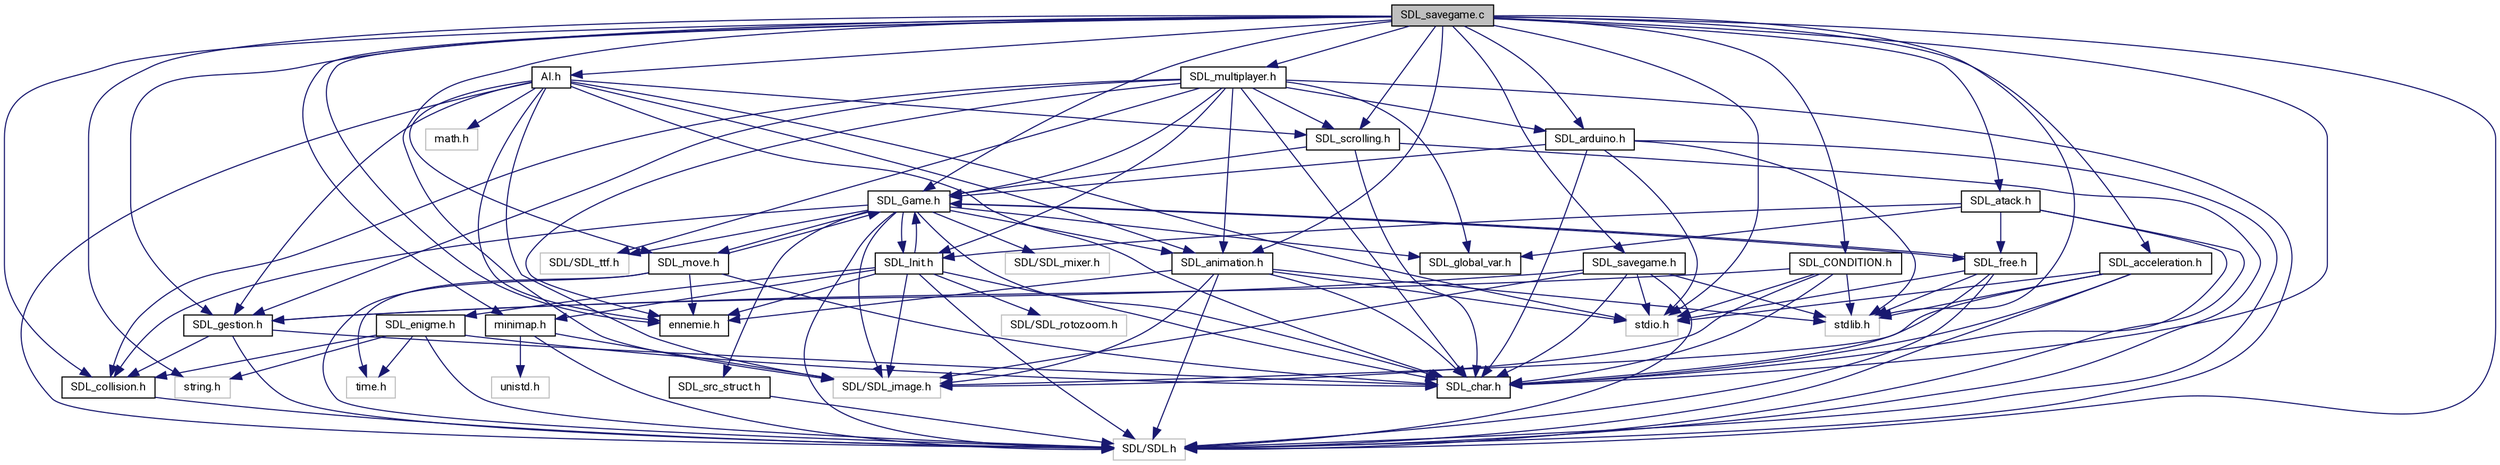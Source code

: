 digraph "SDL_savegame.c"
{
 // LATEX_PDF_SIZE
  edge [fontname="Roboto",fontsize="10",labelfontname="Roboto",labelfontsize="10"];
  node [fontname="Roboto",fontsize="10",shape=record];
  Node0 [label="SDL_savegame.c",height=0.2,width=0.4,color="black", fillcolor="grey75", style="filled", fontcolor="black",tooltip="save game"];
  Node0 -> Node1 [color="midnightblue",fontsize="10",style="solid",fontname="Roboto"];
  Node1 [label="stdio.h",height=0.2,width=0.4,color="grey75", fillcolor="white", style="filled",tooltip=" "];
  Node0 -> Node2 [color="midnightblue",fontsize="10",style="solid",fontname="Roboto"];
  Node2 [label="stdlib.h",height=0.2,width=0.4,color="grey75", fillcolor="white", style="filled",tooltip=" "];
  Node0 -> Node3 [color="midnightblue",fontsize="10",style="solid",fontname="Roboto"];
  Node3 [label="SDL/SDL.h",height=0.2,width=0.4,color="grey75", fillcolor="white", style="filled",tooltip=" "];
  Node0 -> Node4 [color="midnightblue",fontsize="10",style="solid",fontname="Roboto"];
  Node4 [label="SDL/SDL_image.h",height=0.2,width=0.4,color="grey75", fillcolor="white", style="filled",tooltip=" "];
  Node0 -> Node5 [color="midnightblue",fontsize="10",style="solid",fontname="Roboto"];
  Node5 [label="SDL_char.h",height=0.2,width=0.4,color="black", fillcolor="white", style="filled",URL="$SDL__char_8h.html",tooltip=" "];
  Node0 -> Node6 [color="midnightblue",fontsize="10",style="solid",fontname="Roboto"];
  Node6 [label="SDL_gestion.h",height=0.2,width=0.4,color="black", fillcolor="white", style="filled",URL="$SDL__gestion_8h.html",tooltip=" "];
  Node6 -> Node3 [color="midnightblue",fontsize="10",style="solid",fontname="Roboto"];
  Node6 -> Node7 [color="midnightblue",fontsize="10",style="solid",fontname="Roboto"];
  Node7 [label="SDL_collision.h",height=0.2,width=0.4,color="black", fillcolor="white", style="filled",URL="$SDL__collision_8h.html",tooltip=" "];
  Node7 -> Node3 [color="midnightblue",fontsize="10",style="solid",fontname="Roboto"];
  Node6 -> Node5 [color="midnightblue",fontsize="10",style="solid",fontname="Roboto"];
  Node0 -> Node8 [color="midnightblue",fontsize="10",style="solid",fontname="Roboto"];
  Node8 [label="string.h",height=0.2,width=0.4,color="grey75", fillcolor="white", style="filled",tooltip=" "];
  Node0 -> Node9 [color="midnightblue",fontsize="10",style="solid",fontname="Roboto"];
  Node9 [label="SDL_Game.h",height=0.2,width=0.4,color="black", fillcolor="white", style="filled",URL="$SDL__Game_8h.html",tooltip=" "];
  Node9 -> Node3 [color="midnightblue",fontsize="10",style="solid",fontname="Roboto"];
  Node9 -> Node4 [color="midnightblue",fontsize="10",style="solid",fontname="Roboto"];
  Node9 -> Node10 [color="midnightblue",fontsize="10",style="solid",fontname="Roboto"];
  Node10 [label="SDL/SDL_mixer.h",height=0.2,width=0.4,color="grey75", fillcolor="white", style="filled",tooltip=" "];
  Node9 -> Node11 [color="midnightblue",fontsize="10",style="solid",fontname="Roboto"];
  Node11 [label="SDL/SDL_ttf.h",height=0.2,width=0.4,color="grey75", fillcolor="white", style="filled",tooltip=" "];
  Node9 -> Node12 [color="midnightblue",fontsize="10",style="solid",fontname="Roboto"];
  Node12 [label="SDL_src_struct.h",height=0.2,width=0.4,color="black", fillcolor="white", style="filled",URL="$SDL__src__struct_8h.html",tooltip=" "];
  Node12 -> Node3 [color="midnightblue",fontsize="10",style="solid",fontname="Roboto"];
  Node9 -> Node5 [color="midnightblue",fontsize="10",style="solid",fontname="Roboto"];
  Node9 -> Node13 [color="midnightblue",fontsize="10",style="solid",fontname="Roboto"];
  Node13 [label="SDL_move.h",height=0.2,width=0.4,color="black", fillcolor="white", style="filled",URL="$SDL__move_8h.html",tooltip=" "];
  Node13 -> Node14 [color="midnightblue",fontsize="10",style="solid",fontname="Roboto"];
  Node14 [label="time.h",height=0.2,width=0.4,color="grey75", fillcolor="white", style="filled",tooltip=" "];
  Node13 -> Node3 [color="midnightblue",fontsize="10",style="solid",fontname="Roboto"];
  Node13 -> Node5 [color="midnightblue",fontsize="10",style="solid",fontname="Roboto"];
  Node13 -> Node9 [color="midnightblue",fontsize="10",style="solid",fontname="Roboto"];
  Node13 -> Node15 [color="midnightblue",fontsize="10",style="solid",fontname="Roboto"];
  Node15 [label="ennemie.h",height=0.2,width=0.4,color="black", fillcolor="white", style="filled",URL="$ennemie_8h.html",tooltip=" "];
  Node9 -> Node16 [color="midnightblue",fontsize="10",style="solid",fontname="Roboto"];
  Node16 [label="SDL_animation.h",height=0.2,width=0.4,color="black", fillcolor="white", style="filled",URL="$SDL__animation_8h.html",tooltip=" "];
  Node16 -> Node3 [color="midnightblue",fontsize="10",style="solid",fontname="Roboto"];
  Node16 -> Node4 [color="midnightblue",fontsize="10",style="solid",fontname="Roboto"];
  Node16 -> Node2 [color="midnightblue",fontsize="10",style="solid",fontname="Roboto"];
  Node16 -> Node1 [color="midnightblue",fontsize="10",style="solid",fontname="Roboto"];
  Node16 -> Node5 [color="midnightblue",fontsize="10",style="solid",fontname="Roboto"];
  Node16 -> Node15 [color="midnightblue",fontsize="10",style="solid",fontname="Roboto"];
  Node9 -> Node7 [color="midnightblue",fontsize="10",style="solid",fontname="Roboto"];
  Node9 -> Node17 [color="midnightblue",fontsize="10",style="solid",fontname="Roboto"];
  Node17 [label="SDL_free.h",height=0.2,width=0.4,color="black", fillcolor="white", style="filled",URL="$SDL__free_8h.html",tooltip=" "];
  Node17 -> Node3 [color="midnightblue",fontsize="10",style="solid",fontname="Roboto"];
  Node17 -> Node2 [color="midnightblue",fontsize="10",style="solid",fontname="Roboto"];
  Node17 -> Node1 [color="midnightblue",fontsize="10",style="solid",fontname="Roboto"];
  Node17 -> Node5 [color="midnightblue",fontsize="10",style="solid",fontname="Roboto"];
  Node17 -> Node9 [color="midnightblue",fontsize="10",style="solid",fontname="Roboto"];
  Node9 -> Node18 [color="midnightblue",fontsize="10",style="solid",fontname="Roboto"];
  Node18 [label="SDL_Init.h",height=0.2,width=0.4,color="black", fillcolor="white", style="filled",URL="$SDL__Init_8h.html",tooltip=" "];
  Node18 -> Node3 [color="midnightblue",fontsize="10",style="solid",fontname="Roboto"];
  Node18 -> Node4 [color="midnightblue",fontsize="10",style="solid",fontname="Roboto"];
  Node18 -> Node5 [color="midnightblue",fontsize="10",style="solid",fontname="Roboto"];
  Node18 -> Node19 [color="midnightblue",fontsize="10",style="solid",fontname="Roboto"];
  Node19 [label="SDL_enigme.h",height=0.2,width=0.4,color="black", fillcolor="white", style="filled",URL="$SDL__enigme_8h.html",tooltip=" "];
  Node19 -> Node8 [color="midnightblue",fontsize="10",style="solid",fontname="Roboto"];
  Node19 -> Node3 [color="midnightblue",fontsize="10",style="solid",fontname="Roboto"];
  Node19 -> Node14 [color="midnightblue",fontsize="10",style="solid",fontname="Roboto"];
  Node19 -> Node5 [color="midnightblue",fontsize="10",style="solid",fontname="Roboto"];
  Node19 -> Node7 [color="midnightblue",fontsize="10",style="solid",fontname="Roboto"];
  Node18 -> Node9 [color="midnightblue",fontsize="10",style="solid",fontname="Roboto"];
  Node18 -> Node15 [color="midnightblue",fontsize="10",style="solid",fontname="Roboto"];
  Node18 -> Node20 [color="midnightblue",fontsize="10",style="solid",fontname="Roboto"];
  Node20 [label="minimap.h",height=0.2,width=0.4,color="black", fillcolor="white", style="filled",URL="$minimap_8h.html",tooltip=" "];
  Node20 -> Node3 [color="midnightblue",fontsize="10",style="solid",fontname="Roboto"];
  Node20 -> Node4 [color="midnightblue",fontsize="10",style="solid",fontname="Roboto"];
  Node20 -> Node21 [color="midnightblue",fontsize="10",style="solid",fontname="Roboto"];
  Node21 [label="unistd.h",height=0.2,width=0.4,color="grey75", fillcolor="white", style="filled",tooltip=" "];
  Node18 -> Node22 [color="midnightblue",fontsize="10",style="solid",fontname="Roboto"];
  Node22 [label="SDL/SDL_rotozoom.h",height=0.2,width=0.4,color="grey75", fillcolor="white", style="filled",tooltip=" "];
  Node9 -> Node23 [color="midnightblue",fontsize="10",style="solid",fontname="Roboto"];
  Node23 [label="SDL_global_var.h",height=0.2,width=0.4,color="black", fillcolor="white", style="filled",URL="$SDL__global__var_8h.html",tooltip=" "];
  Node0 -> Node24 [color="midnightblue",fontsize="10",style="solid",fontname="Roboto"];
  Node24 [label="SDL_scrolling.h",height=0.2,width=0.4,color="black", fillcolor="white", style="filled",URL="$SDL__scrolling_8h.html",tooltip=" "];
  Node24 -> Node3 [color="midnightblue",fontsize="10",style="solid",fontname="Roboto"];
  Node24 -> Node5 [color="midnightblue",fontsize="10",style="solid",fontname="Roboto"];
  Node24 -> Node9 [color="midnightblue",fontsize="10",style="solid",fontname="Roboto"];
  Node0 -> Node16 [color="midnightblue",fontsize="10",style="solid",fontname="Roboto"];
  Node0 -> Node7 [color="midnightblue",fontsize="10",style="solid",fontname="Roboto"];
  Node0 -> Node25 [color="midnightblue",fontsize="10",style="solid",fontname="Roboto"];
  Node25 [label="SDL_arduino.h",height=0.2,width=0.4,color="black", fillcolor="white", style="filled",URL="$SDL__arduino_8h.html",tooltip=" "];
  Node25 -> Node3 [color="midnightblue",fontsize="10",style="solid",fontname="Roboto"];
  Node25 -> Node5 [color="midnightblue",fontsize="10",style="solid",fontname="Roboto"];
  Node25 -> Node9 [color="midnightblue",fontsize="10",style="solid",fontname="Roboto"];
  Node25 -> Node2 [color="midnightblue",fontsize="10",style="solid",fontname="Roboto"];
  Node25 -> Node1 [color="midnightblue",fontsize="10",style="solid",fontname="Roboto"];
  Node0 -> Node26 [color="midnightblue",fontsize="10",style="solid",fontname="Roboto"];
  Node26 [label="AI.h",height=0.2,width=0.4,color="black", fillcolor="white", style="filled",URL="$AI_8h.html",tooltip=" "];
  Node26 -> Node1 [color="midnightblue",fontsize="10",style="solid",fontname="Roboto"];
  Node26 -> Node3 [color="midnightblue",fontsize="10",style="solid",fontname="Roboto"];
  Node26 -> Node4 [color="midnightblue",fontsize="10",style="solid",fontname="Roboto"];
  Node26 -> Node27 [color="midnightblue",fontsize="10",style="solid",fontname="Roboto"];
  Node27 [label="math.h",height=0.2,width=0.4,color="grey75", fillcolor="white", style="filled",tooltip=" "];
  Node26 -> Node5 [color="midnightblue",fontsize="10",style="solid",fontname="Roboto"];
  Node26 -> Node15 [color="midnightblue",fontsize="10",style="solid",fontname="Roboto"];
  Node26 -> Node6 [color="midnightblue",fontsize="10",style="solid",fontname="Roboto"];
  Node26 -> Node13 [color="midnightblue",fontsize="10",style="solid",fontname="Roboto"];
  Node26 -> Node16 [color="midnightblue",fontsize="10",style="solid",fontname="Roboto"];
  Node26 -> Node24 [color="midnightblue",fontsize="10",style="solid",fontname="Roboto"];
  Node0 -> Node15 [color="midnightblue",fontsize="10",style="solid",fontname="Roboto"];
  Node0 -> Node28 [color="midnightblue",fontsize="10",style="solid",fontname="Roboto"];
  Node28 [label="SDL_multiplayer.h",height=0.2,width=0.4,color="black", fillcolor="white", style="filled",URL="$SDL__multiplayer_8h.html",tooltip=" "];
  Node28 -> Node3 [color="midnightblue",fontsize="10",style="solid",fontname="Roboto"];
  Node28 -> Node11 [color="midnightblue",fontsize="10",style="solid",fontname="Roboto"];
  Node28 -> Node5 [color="midnightblue",fontsize="10",style="solid",fontname="Roboto"];
  Node28 -> Node23 [color="midnightblue",fontsize="10",style="solid",fontname="Roboto"];
  Node28 -> Node18 [color="midnightblue",fontsize="10",style="solid",fontname="Roboto"];
  Node28 -> Node9 [color="midnightblue",fontsize="10",style="solid",fontname="Roboto"];
  Node28 -> Node24 [color="midnightblue",fontsize="10",style="solid",fontname="Roboto"];
  Node28 -> Node6 [color="midnightblue",fontsize="10",style="solid",fontname="Roboto"];
  Node28 -> Node16 [color="midnightblue",fontsize="10",style="solid",fontname="Roboto"];
  Node28 -> Node7 [color="midnightblue",fontsize="10",style="solid",fontname="Roboto"];
  Node28 -> Node25 [color="midnightblue",fontsize="10",style="solid",fontname="Roboto"];
  Node28 -> Node15 [color="midnightblue",fontsize="10",style="solid",fontname="Roboto"];
  Node0 -> Node29 [color="midnightblue",fontsize="10",style="solid",fontname="Roboto"];
  Node29 [label="SDL_atack.h",height=0.2,width=0.4,color="black", fillcolor="white", style="filled",URL="$SDL__atack_8h.html",tooltip=" "];
  Node29 -> Node23 [color="midnightblue",fontsize="10",style="solid",fontname="Roboto"];
  Node29 -> Node18 [color="midnightblue",fontsize="10",style="solid",fontname="Roboto"];
  Node29 -> Node17 [color="midnightblue",fontsize="10",style="solid",fontname="Roboto"];
  Node29 -> Node5 [color="midnightblue",fontsize="10",style="solid",fontname="Roboto"];
  Node29 -> Node3 [color="midnightblue",fontsize="10",style="solid",fontname="Roboto"];
  Node0 -> Node20 [color="midnightblue",fontsize="10",style="solid",fontname="Roboto"];
  Node0 -> Node30 [color="midnightblue",fontsize="10",style="solid",fontname="Roboto"];
  Node30 [label="SDL_acceleration.h",height=0.2,width=0.4,color="black", fillcolor="white", style="filled",URL="$SDL__acceleration_8h.html",tooltip=" "];
  Node30 -> Node1 [color="midnightblue",fontsize="10",style="solid",fontname="Roboto"];
  Node30 -> Node2 [color="midnightblue",fontsize="10",style="solid",fontname="Roboto"];
  Node30 -> Node3 [color="midnightblue",fontsize="10",style="solid",fontname="Roboto"];
  Node30 -> Node4 [color="midnightblue",fontsize="10",style="solid",fontname="Roboto"];
  Node30 -> Node5 [color="midnightblue",fontsize="10",style="solid",fontname="Roboto"];
  Node0 -> Node31 [color="midnightblue",fontsize="10",style="solid",fontname="Roboto"];
  Node31 [label="SDL_savegame.h",height=0.2,width=0.4,color="black", fillcolor="white", style="filled",URL="$SDL__savegame_8h.html",tooltip=" "];
  Node31 -> Node1 [color="midnightblue",fontsize="10",style="solid",fontname="Roboto"];
  Node31 -> Node2 [color="midnightblue",fontsize="10",style="solid",fontname="Roboto"];
  Node31 -> Node3 [color="midnightblue",fontsize="10",style="solid",fontname="Roboto"];
  Node31 -> Node4 [color="midnightblue",fontsize="10",style="solid",fontname="Roboto"];
  Node31 -> Node5 [color="midnightblue",fontsize="10",style="solid",fontname="Roboto"];
  Node31 -> Node6 [color="midnightblue",fontsize="10",style="solid",fontname="Roboto"];
  Node0 -> Node32 [color="midnightblue",fontsize="10",style="solid",fontname="Roboto"];
  Node32 [label="SDL_CONDITION.h",height=0.2,width=0.4,color="black", fillcolor="white", style="filled",URL="$SDL__CONDITION_8h.html",tooltip=" "];
  Node32 -> Node2 [color="midnightblue",fontsize="10",style="solid",fontname="Roboto"];
  Node32 -> Node1 [color="midnightblue",fontsize="10",style="solid",fontname="Roboto"];
  Node32 -> Node4 [color="midnightblue",fontsize="10",style="solid",fontname="Roboto"];
  Node32 -> Node6 [color="midnightblue",fontsize="10",style="solid",fontname="Roboto"];
  Node32 -> Node5 [color="midnightblue",fontsize="10",style="solid",fontname="Roboto"];
}
